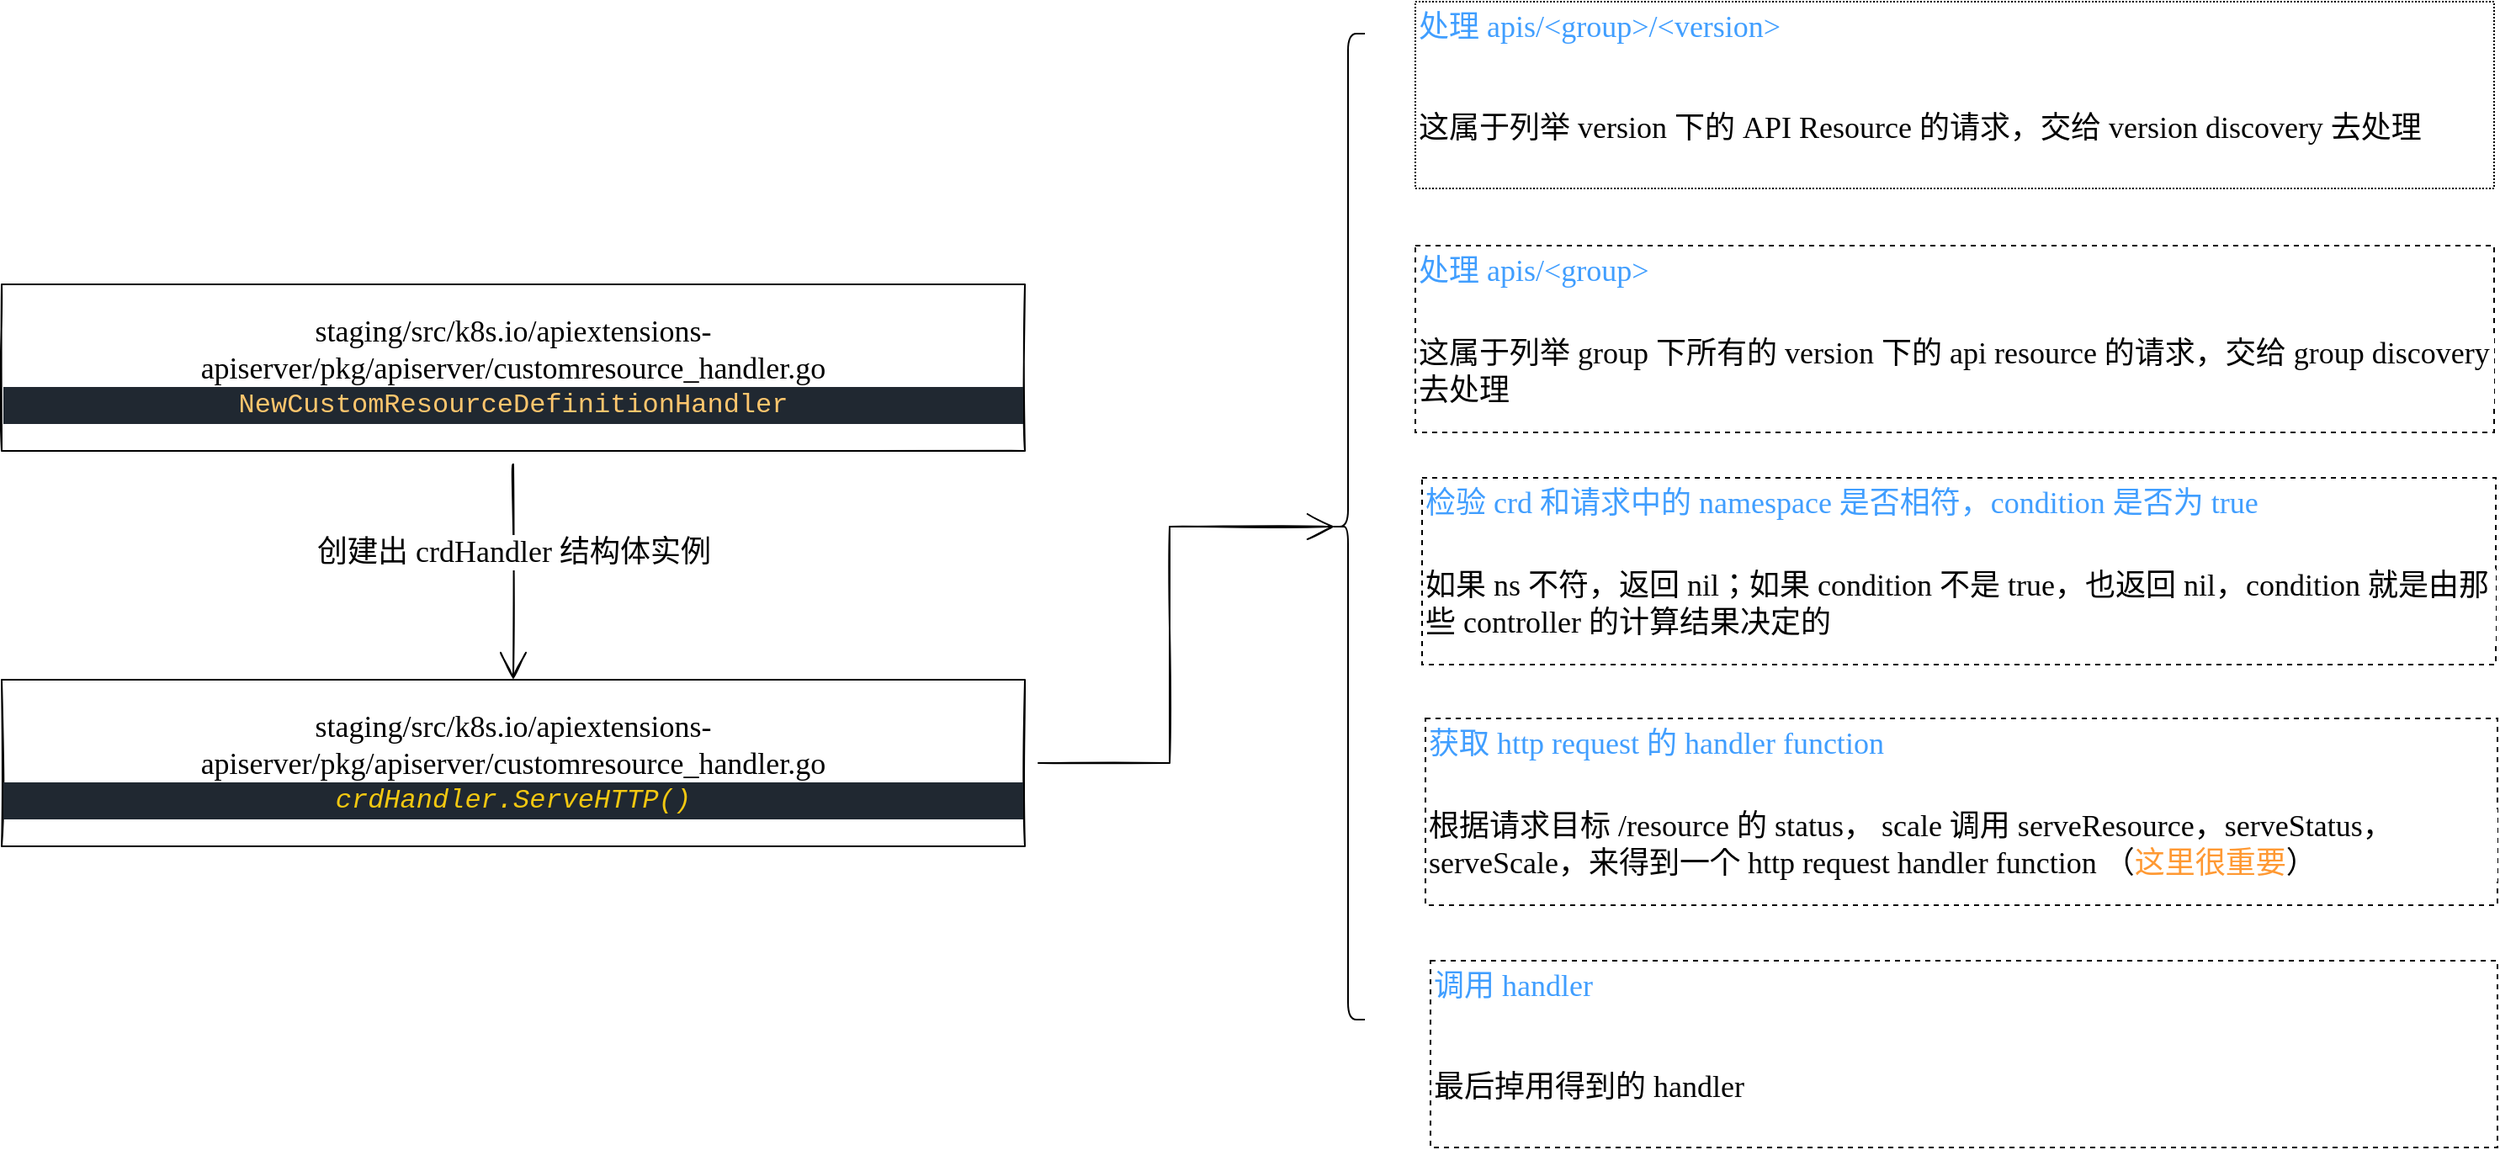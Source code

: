 <mxfile>
    <diagram id="T5Ow_JPBvX_jSdW3rE9b" name="第 1 页">
        <mxGraphModel dx="2937" dy="1667" grid="0" gridSize="10" guides="1" tooltips="1" connect="1" arrows="1" fold="1" page="0" pageScale="1" pageWidth="827" pageHeight="1169" math="0" shadow="0">
            <root>
                <mxCell id="0"/>
                <mxCell id="1" parent="0"/>
                <mxCell id="6" value="" style="group" vertex="1" connectable="0" parent="1">
                    <mxGeometry x="-504" y="160" width="608" height="334" as="geometry"/>
                </mxCell>
                <mxCell id="2" value="&lt;font style=&quot;font-size: 18px&quot;&gt;staging/src/k8s.io/apiextensions-apiserver/pkg/apiserver/customresource_handler.go&lt;br&gt;&lt;div style=&quot;color: rgb(255 , 255 , 255) ; background-color: rgb(32 , 40 , 49) ; font-family: &amp;#34;jetbrains mono&amp;#34; , &amp;#34;consolas&amp;#34; , &amp;#34;courier new&amp;#34; , monospace ; font-size: 16px ; line-height: 22px&quot;&gt;&lt;span style=&quot;color: #ffc66d&quot;&gt;NewCustomResourceDefinitionHandler&lt;/span&gt;&lt;/div&gt;&lt;/font&gt;" style="rounded=0;whiteSpace=wrap;html=1;sketch=1;hachureGap=4;fontFamily=Lucida Console;fontSize=18;" vertex="1" parent="6">
                    <mxGeometry width="608" height="99" as="geometry"/>
                </mxCell>
                <mxCell id="3" value="&lt;font style=&quot;font-size: 18px&quot;&gt;staging/src/k8s.io/apiextensions-apiserver/pkg/apiserver/customresource_handler.go&lt;br&gt;&lt;div style=&quot;color: rgb(255 , 255 , 255) ; background-color: rgb(32 , 40 , 49) ; font-family: &amp;#34;jetbrains mono&amp;#34; , &amp;#34;consolas&amp;#34; , &amp;#34;courier new&amp;#34; , monospace ; font-size: 16px ; line-height: 22px&quot;&gt;&lt;span style=&quot;color: #f3c811 ; font-style: italic&quot;&gt;crdHandler.ServeHTTP()&lt;/span&gt;&lt;/div&gt;&lt;/font&gt;" style="rounded=0;whiteSpace=wrap;html=1;sketch=1;hachureGap=4;fontFamily=Lucida Console;fontSize=18;" vertex="1" parent="6">
                    <mxGeometry y="235" width="608" height="99" as="geometry"/>
                </mxCell>
                <mxCell id="4" style="edgeStyle=none;curved=1;rounded=0;sketch=1;hachureGap=4;orthogonalLoop=1;jettySize=auto;html=1;entryX=0.5;entryY=0;entryDx=0;entryDy=0;fontFamily=Lucida Console;fontSize=18;endArrow=open;startSize=14;endSize=14;sourcePerimeterSpacing=8;targetPerimeterSpacing=8;" edge="1" parent="6" source="2" target="3">
                    <mxGeometry relative="1" as="geometry"/>
                </mxCell>
                <mxCell id="5" value="创建出 crdHandler 结构体实例" style="edgeLabel;html=1;align=center;verticalAlign=middle;resizable=0;points=[];fontSize=18;fontFamily=Lucida Console;" vertex="1" connectable="0" parent="4">
                    <mxGeometry x="-0.188" relative="1" as="geometry">
                        <mxPoint as="offset"/>
                    </mxGeometry>
                </mxCell>
                <mxCell id="25" value="" style="group;dashed=1;strokeColor=none;" vertex="1" connectable="0" parent="1">
                    <mxGeometry x="336" y="-8" width="643" height="681" as="geometry"/>
                </mxCell>
                <mxCell id="11" value="" style="group;strokeColor=default;dashed=1;dashPattern=1 1;spacing=10;" vertex="1" connectable="0" parent="25">
                    <mxGeometry width="641" height="111" as="geometry"/>
                </mxCell>
                <mxCell id="9" value="处理 apis/&amp;lt;group&amp;gt;/&amp;lt;version&amp;gt;" style="text;strokeColor=none;fillColor=none;html=1;align=left;verticalAlign=middle;whiteSpace=wrap;rounded=0;labelBackgroundColor=#FFFFFF;sketch=0;hachureGap=4;fontFamily=Lucida Console;fontSize=18;fontColor=#409EFF;" vertex="1" parent="11">
                    <mxGeometry width="547.449" height="30" as="geometry"/>
                </mxCell>
                <mxCell id="10" value="这属于列举 version 下的 API Resource 的请求，交给 version discovery 去处理" style="text;strokeColor=none;fillColor=none;html=1;align=left;verticalAlign=middle;whiteSpace=wrap;rounded=0;labelBackgroundColor=#FFFFFF;sketch=0;hachureGap=4;fontFamily=Lucida Console;fontSize=18;" vertex="1" parent="11">
                    <mxGeometry y="39" width="641" height="72" as="geometry"/>
                </mxCell>
                <mxCell id="12" value="" style="group;strokeColor=default;dashed=1;spacing=10;" vertex="1" connectable="0" parent="25">
                    <mxGeometry y="145" width="641" height="111" as="geometry"/>
                </mxCell>
                <mxCell id="13" value="处理 apis/&amp;lt;group&amp;gt;" style="text;strokeColor=none;fillColor=none;html=1;align=left;verticalAlign=middle;whiteSpace=wrap;rounded=0;labelBackgroundColor=#FFFFFF;sketch=0;hachureGap=4;fontFamily=Lucida Console;fontSize=18;fontColor=#409EFF;" vertex="1" parent="12">
                    <mxGeometry width="547.449" height="30" as="geometry"/>
                </mxCell>
                <mxCell id="14" value="这属于列举 group 下所有的 version 下的 api resource 的请求，交给 group discovery 去处理" style="text;strokeColor=none;fillColor=none;html=1;align=left;verticalAlign=middle;whiteSpace=wrap;rounded=0;labelBackgroundColor=#FFFFFF;sketch=0;hachureGap=4;fontFamily=Lucida Console;fontSize=18;" vertex="1" parent="12">
                    <mxGeometry y="39" width="641" height="72" as="geometry"/>
                </mxCell>
                <mxCell id="15" value="" style="group;dashed=1;strokeColor=default;spacing=10;" vertex="1" connectable="0" parent="25">
                    <mxGeometry x="4" y="283" width="638" height="111" as="geometry"/>
                </mxCell>
                <mxCell id="16" value="检验 crd 和请求中的 namespace 是否相符，condition 是否为 true" style="text;strokeColor=none;fillColor=none;html=1;align=left;verticalAlign=middle;whiteSpace=wrap;rounded=0;labelBackgroundColor=#FFFFFF;sketch=0;hachureGap=4;fontFamily=Lucida Console;fontSize=18;fontColor=#409EFF;" vertex="1" parent="15">
                    <mxGeometry width="617" height="30" as="geometry"/>
                </mxCell>
                <mxCell id="17" value="如果 ns 不符，返回 nil；如果 condition 不是 true，也返回 nil，condition 就是由那些 controller 的计算结果决定的" style="text;strokeColor=none;fillColor=none;html=1;align=left;verticalAlign=middle;whiteSpace=wrap;rounded=0;labelBackgroundColor=#FFFFFF;sketch=0;hachureGap=4;fontFamily=Lucida Console;fontSize=18;" vertex="1" parent="15">
                    <mxGeometry y="39" width="638" height="72" as="geometry"/>
                </mxCell>
                <mxCell id="18" value="" style="group;spacing=10;strokeColor=default;dashed=1;" vertex="1" connectable="0" parent="25">
                    <mxGeometry x="6" y="426" width="637" height="111" as="geometry"/>
                </mxCell>
                <mxCell id="19" value="获取 http request 的 handler function" style="text;strokeColor=none;fillColor=none;html=1;align=left;verticalAlign=middle;whiteSpace=wrap;rounded=0;labelBackgroundColor=#FFFFFF;sketch=0;hachureGap=4;fontFamily=Lucida Console;fontSize=18;fontColor=#409EFF;" vertex="1" parent="18">
                    <mxGeometry width="634.713" height="30" as="geometry"/>
                </mxCell>
                <mxCell id="20" value="根据请求目标 /resource 的 status， scale 调用 serveResource，serveStatus，serveScale，来得到一个 http request handler function （&lt;font color=&quot;#ff9933&quot;&gt;这里很重要&lt;/font&gt;）" style="text;strokeColor=none;fillColor=none;html=1;align=left;verticalAlign=middle;whiteSpace=wrap;rounded=0;labelBackgroundColor=#FFFFFF;sketch=0;hachureGap=4;fontFamily=Lucida Console;fontSize=18;" vertex="1" parent="18">
                    <mxGeometry y="39" width="637" height="72" as="geometry"/>
                </mxCell>
                <mxCell id="22" value="" style="group;strokeColor=default;dashed=1;spacing=10;" vertex="1" connectable="0" parent="25">
                    <mxGeometry x="9" y="570" width="634" height="111" as="geometry"/>
                </mxCell>
                <mxCell id="23" value="调用 handler" style="text;strokeColor=none;fillColor=none;html=1;align=left;verticalAlign=middle;whiteSpace=wrap;rounded=0;labelBackgroundColor=#FFFFFF;sketch=0;hachureGap=4;fontFamily=Lucida Console;fontSize=18;fontColor=#409EFF;" vertex="1" parent="22">
                    <mxGeometry width="541.47" height="30" as="geometry"/>
                </mxCell>
                <mxCell id="24" value="最后掉用得到的 handler" style="text;strokeColor=none;fillColor=none;html=1;align=left;verticalAlign=middle;whiteSpace=wrap;rounded=0;labelBackgroundColor=#FFFFFF;sketch=0;hachureGap=4;fontFamily=Lucida Console;fontSize=18;" vertex="1" parent="22">
                    <mxGeometry y="39" width="634" height="72" as="geometry"/>
                </mxCell>
                <mxCell id="26" value="" style="shape=curlyBracket;whiteSpace=wrap;html=1;rounded=1;labelBackgroundColor=#3333FF;sketch=0;hachureGap=4;fontFamily=Lucida Console;fontSize=18;fontColor=#409EFF;" vertex="1" parent="1">
                    <mxGeometry x="286" y="11" width="20" height="586" as="geometry"/>
                </mxCell>
                <mxCell id="27" style="edgeStyle=orthogonalEdgeStyle;rounded=0;sketch=1;hachureGap=4;orthogonalLoop=1;jettySize=auto;html=1;entryX=0.1;entryY=0.5;entryDx=0;entryDy=0;entryPerimeter=0;fontFamily=Lucida Console;fontSize=18;fontColor=#409EFF;endArrow=open;startSize=14;endSize=14;sourcePerimeterSpacing=8;targetPerimeterSpacing=8;" edge="1" parent="1" source="3" target="26">
                    <mxGeometry relative="1" as="geometry"/>
                </mxCell>
            </root>
        </mxGraphModel>
    </diagram>
</mxfile>